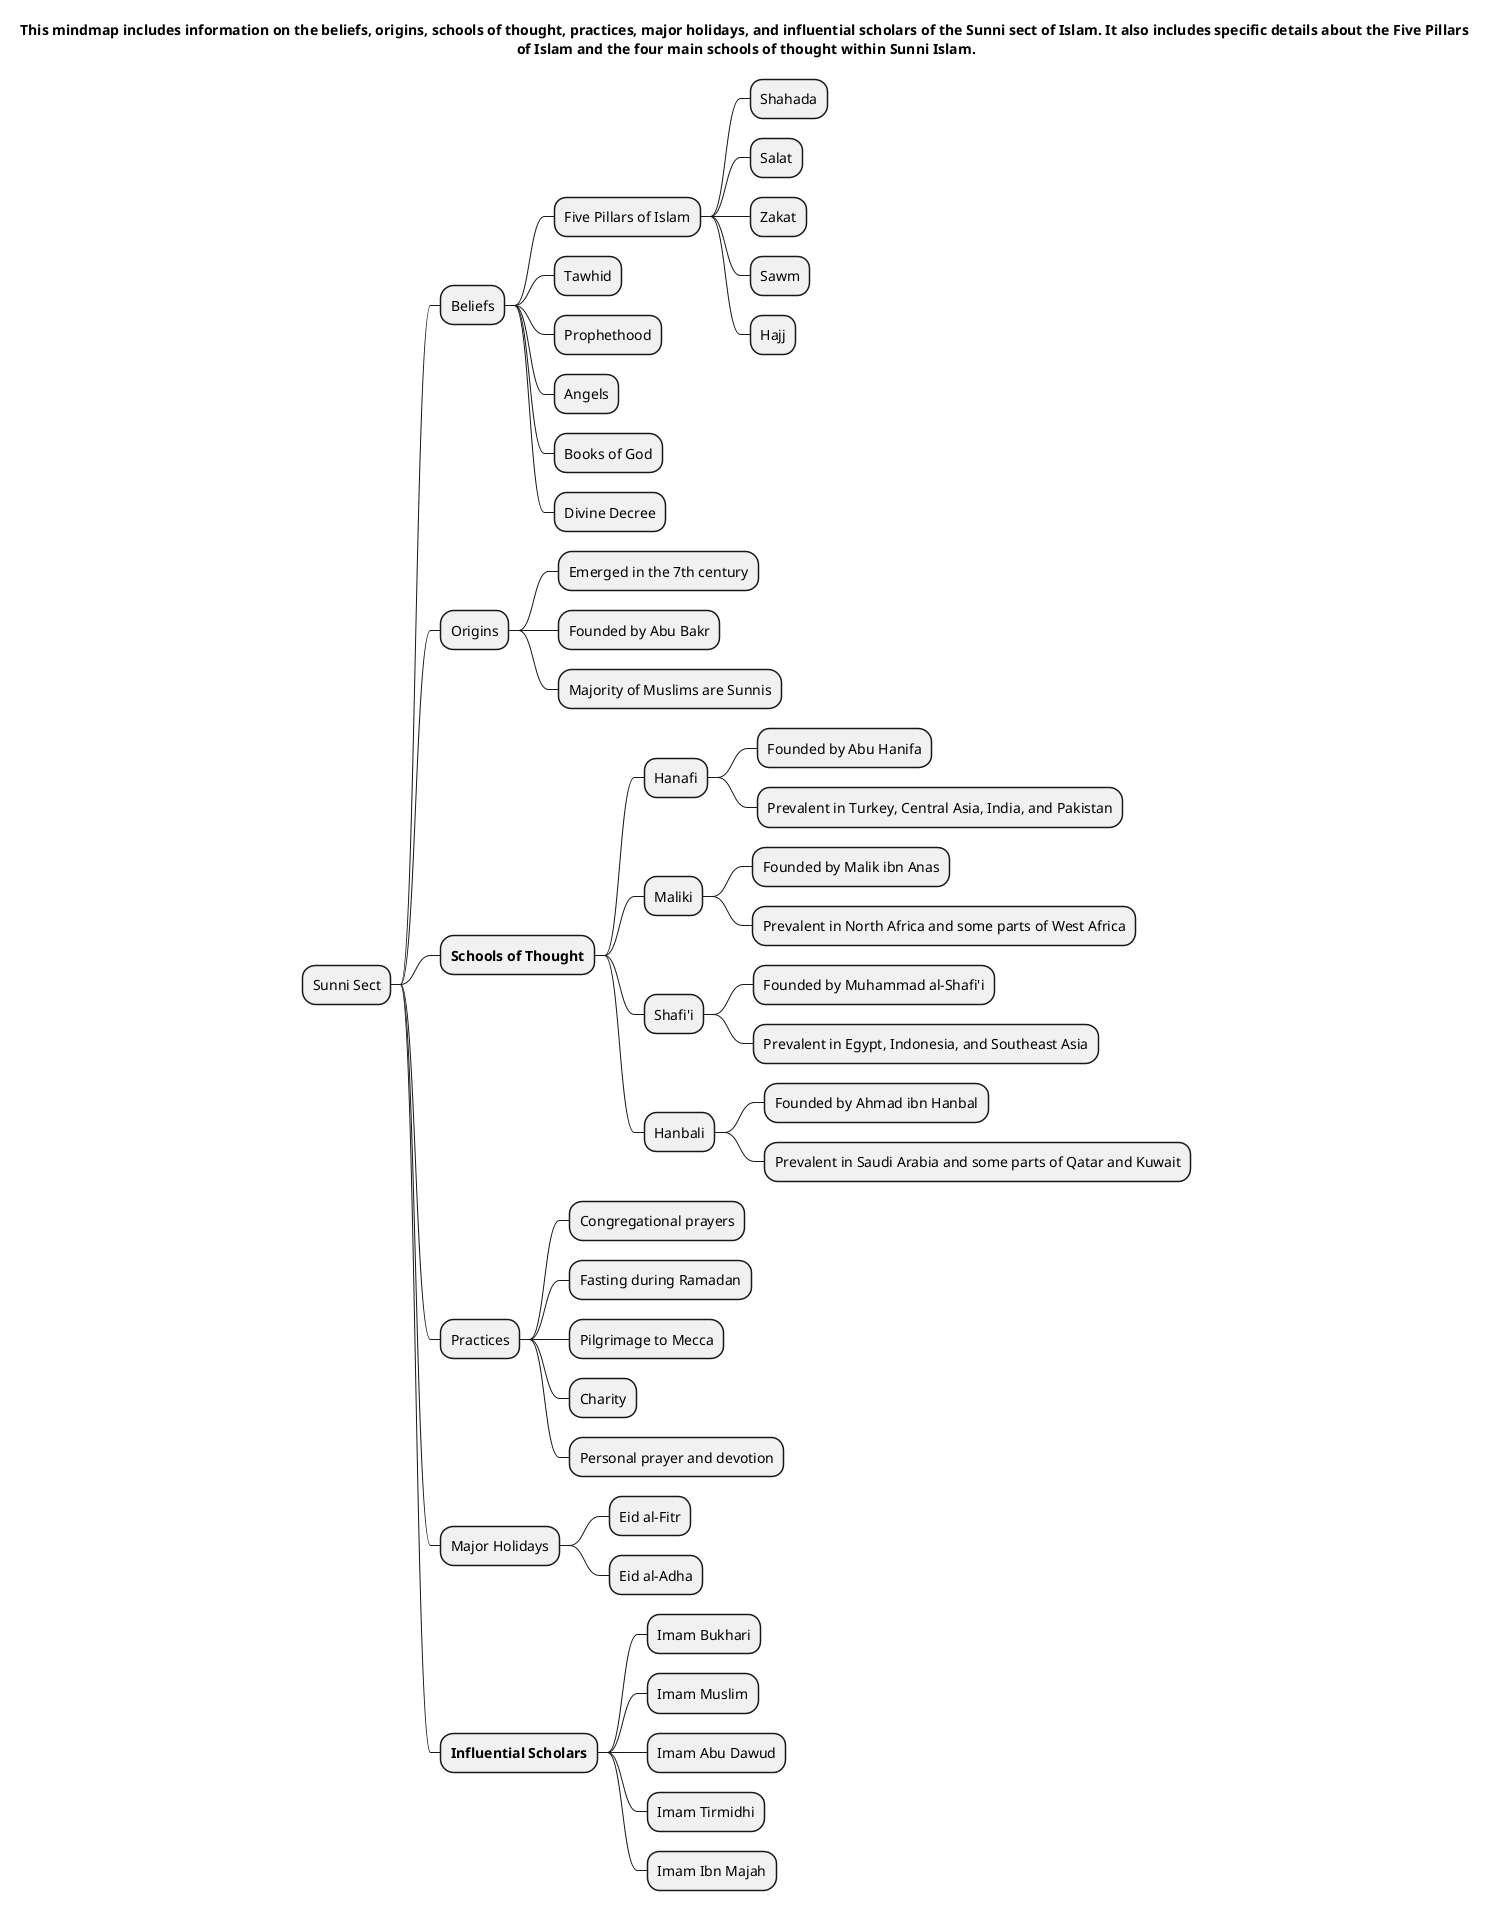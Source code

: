 @startmindmap

title This mindmap includes information on the beliefs, origins, schools of thought, practices, major holidays, and influential scholars of the Sunni sect of Islam. It also includes specific details about the Five Pillars \nof Islam and the four main schools of thought within Sunni Islam.






* Sunni Sect
** Beliefs
*** Five Pillars of Islam
**** Shahada
**** Salat
**** Zakat
**** Sawm
**** Hajj
*** Tawhid
*** Prophethood
*** Angels
*** Books of God
*** Divine Decree
** Origins
*** Emerged in the 7th century
*** Founded by Abu Bakr
*** Majority of Muslims are Sunnis
** **Schools of Thought**
*** Hanafi
**** Founded by Abu Hanifa
**** Prevalent in Turkey, Central Asia, India, and Pakistan
*** Maliki
**** Founded by Malik ibn Anas
**** Prevalent in North Africa and some parts of West Africa
*** Shafi'i
**** Founded by Muhammad al-Shafi'i
**** Prevalent in Egypt, Indonesia, and Southeast Asia
*** Hanbali
**** Founded by Ahmad ibn Hanbal
**** Prevalent in Saudi Arabia and some parts of Qatar and Kuwait
** Practices
*** Congregational prayers
*** Fasting during Ramadan
*** Pilgrimage to Mecca
*** Charity
*** Personal prayer and devotion
** Major Holidays
*** Eid al-Fitr
*** Eid al-Adha
** **Influential Scholars**
*** Imam Bukhari
*** Imam Muslim
*** Imam Abu Dawud
*** Imam Tirmidhi
*** Imam Ibn Majah
@endmindmap
